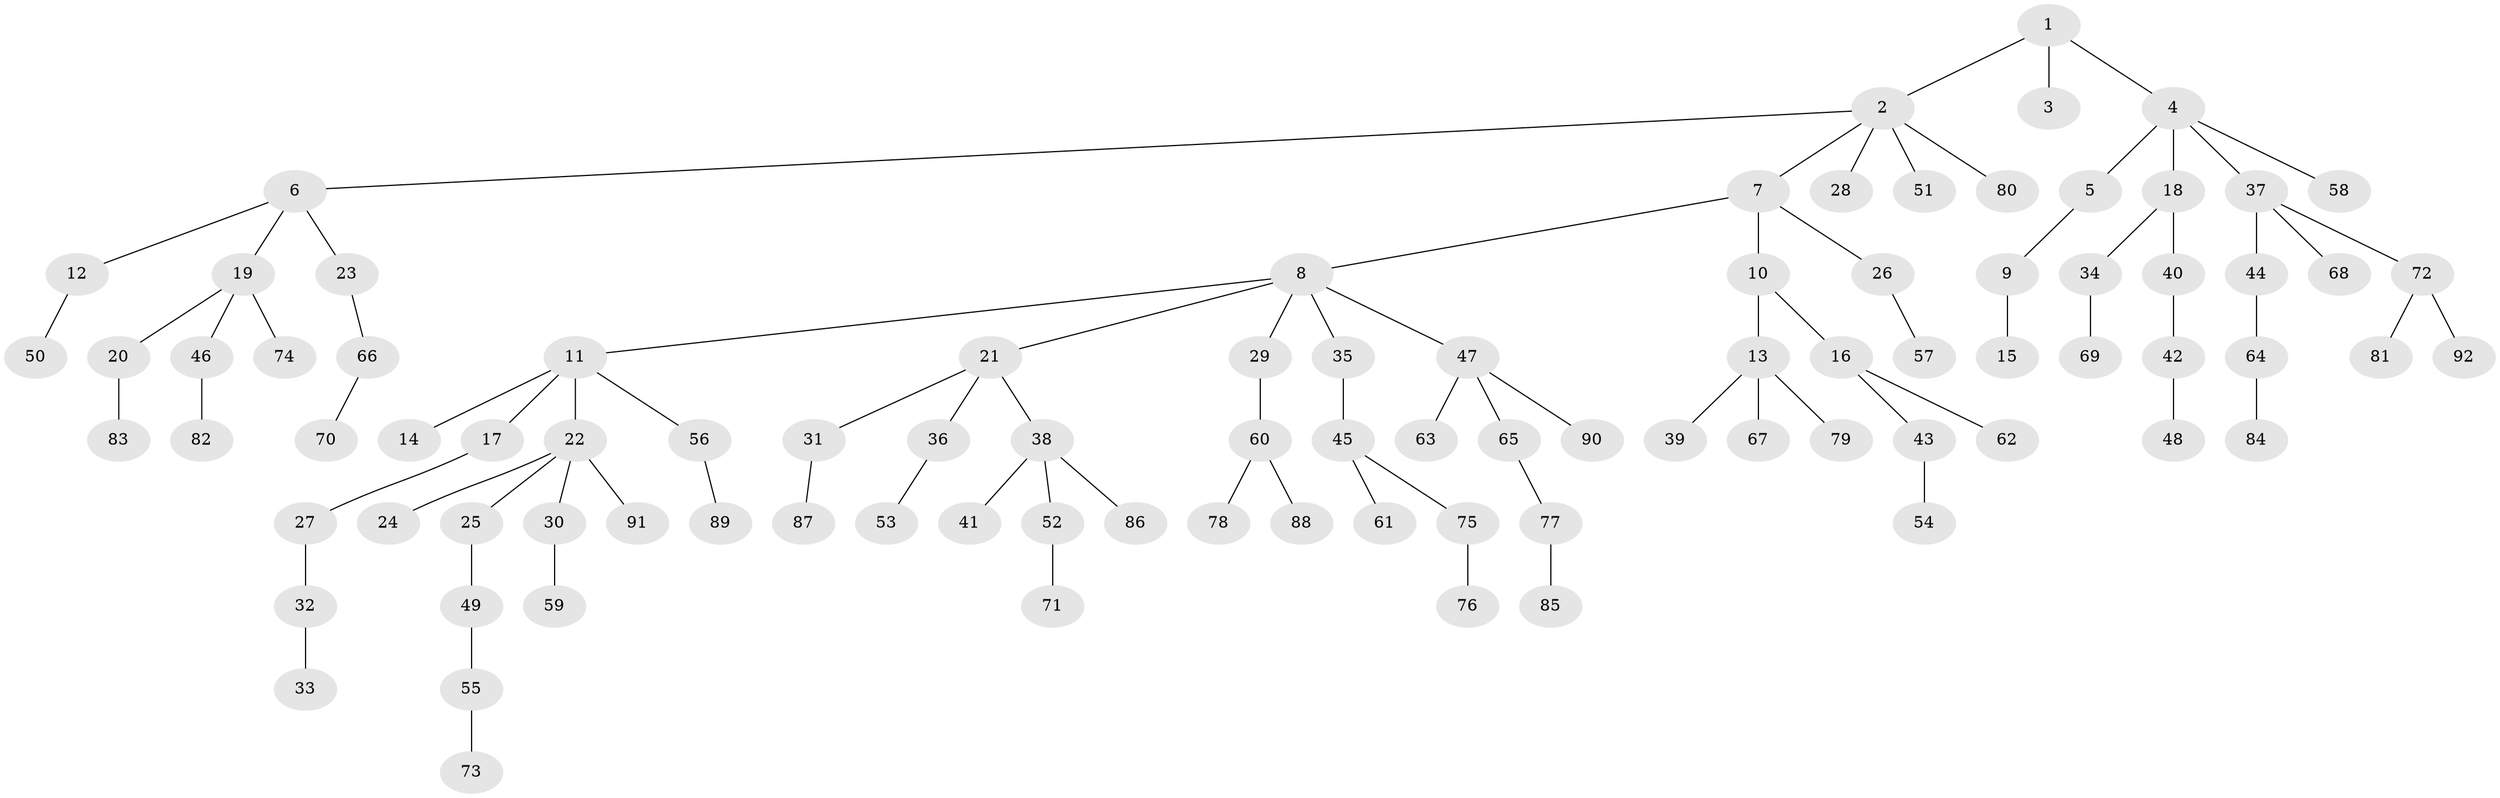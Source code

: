 // Generated by graph-tools (version 1.1) at 2025/15/03/09/25 04:15:22]
// undirected, 92 vertices, 91 edges
graph export_dot {
graph [start="1"]
  node [color=gray90,style=filled];
  1;
  2;
  3;
  4;
  5;
  6;
  7;
  8;
  9;
  10;
  11;
  12;
  13;
  14;
  15;
  16;
  17;
  18;
  19;
  20;
  21;
  22;
  23;
  24;
  25;
  26;
  27;
  28;
  29;
  30;
  31;
  32;
  33;
  34;
  35;
  36;
  37;
  38;
  39;
  40;
  41;
  42;
  43;
  44;
  45;
  46;
  47;
  48;
  49;
  50;
  51;
  52;
  53;
  54;
  55;
  56;
  57;
  58;
  59;
  60;
  61;
  62;
  63;
  64;
  65;
  66;
  67;
  68;
  69;
  70;
  71;
  72;
  73;
  74;
  75;
  76;
  77;
  78;
  79;
  80;
  81;
  82;
  83;
  84;
  85;
  86;
  87;
  88;
  89;
  90;
  91;
  92;
  1 -- 2;
  1 -- 3;
  1 -- 4;
  2 -- 6;
  2 -- 7;
  2 -- 28;
  2 -- 51;
  2 -- 80;
  4 -- 5;
  4 -- 18;
  4 -- 37;
  4 -- 58;
  5 -- 9;
  6 -- 12;
  6 -- 19;
  6 -- 23;
  7 -- 8;
  7 -- 10;
  7 -- 26;
  8 -- 11;
  8 -- 21;
  8 -- 29;
  8 -- 35;
  8 -- 47;
  9 -- 15;
  10 -- 13;
  10 -- 16;
  11 -- 14;
  11 -- 17;
  11 -- 22;
  11 -- 56;
  12 -- 50;
  13 -- 39;
  13 -- 67;
  13 -- 79;
  16 -- 43;
  16 -- 62;
  17 -- 27;
  18 -- 34;
  18 -- 40;
  19 -- 20;
  19 -- 46;
  19 -- 74;
  20 -- 83;
  21 -- 31;
  21 -- 36;
  21 -- 38;
  22 -- 24;
  22 -- 25;
  22 -- 30;
  22 -- 91;
  23 -- 66;
  25 -- 49;
  26 -- 57;
  27 -- 32;
  29 -- 60;
  30 -- 59;
  31 -- 87;
  32 -- 33;
  34 -- 69;
  35 -- 45;
  36 -- 53;
  37 -- 44;
  37 -- 68;
  37 -- 72;
  38 -- 41;
  38 -- 52;
  38 -- 86;
  40 -- 42;
  42 -- 48;
  43 -- 54;
  44 -- 64;
  45 -- 61;
  45 -- 75;
  46 -- 82;
  47 -- 63;
  47 -- 65;
  47 -- 90;
  49 -- 55;
  52 -- 71;
  55 -- 73;
  56 -- 89;
  60 -- 78;
  60 -- 88;
  64 -- 84;
  65 -- 77;
  66 -- 70;
  72 -- 81;
  72 -- 92;
  75 -- 76;
  77 -- 85;
}
